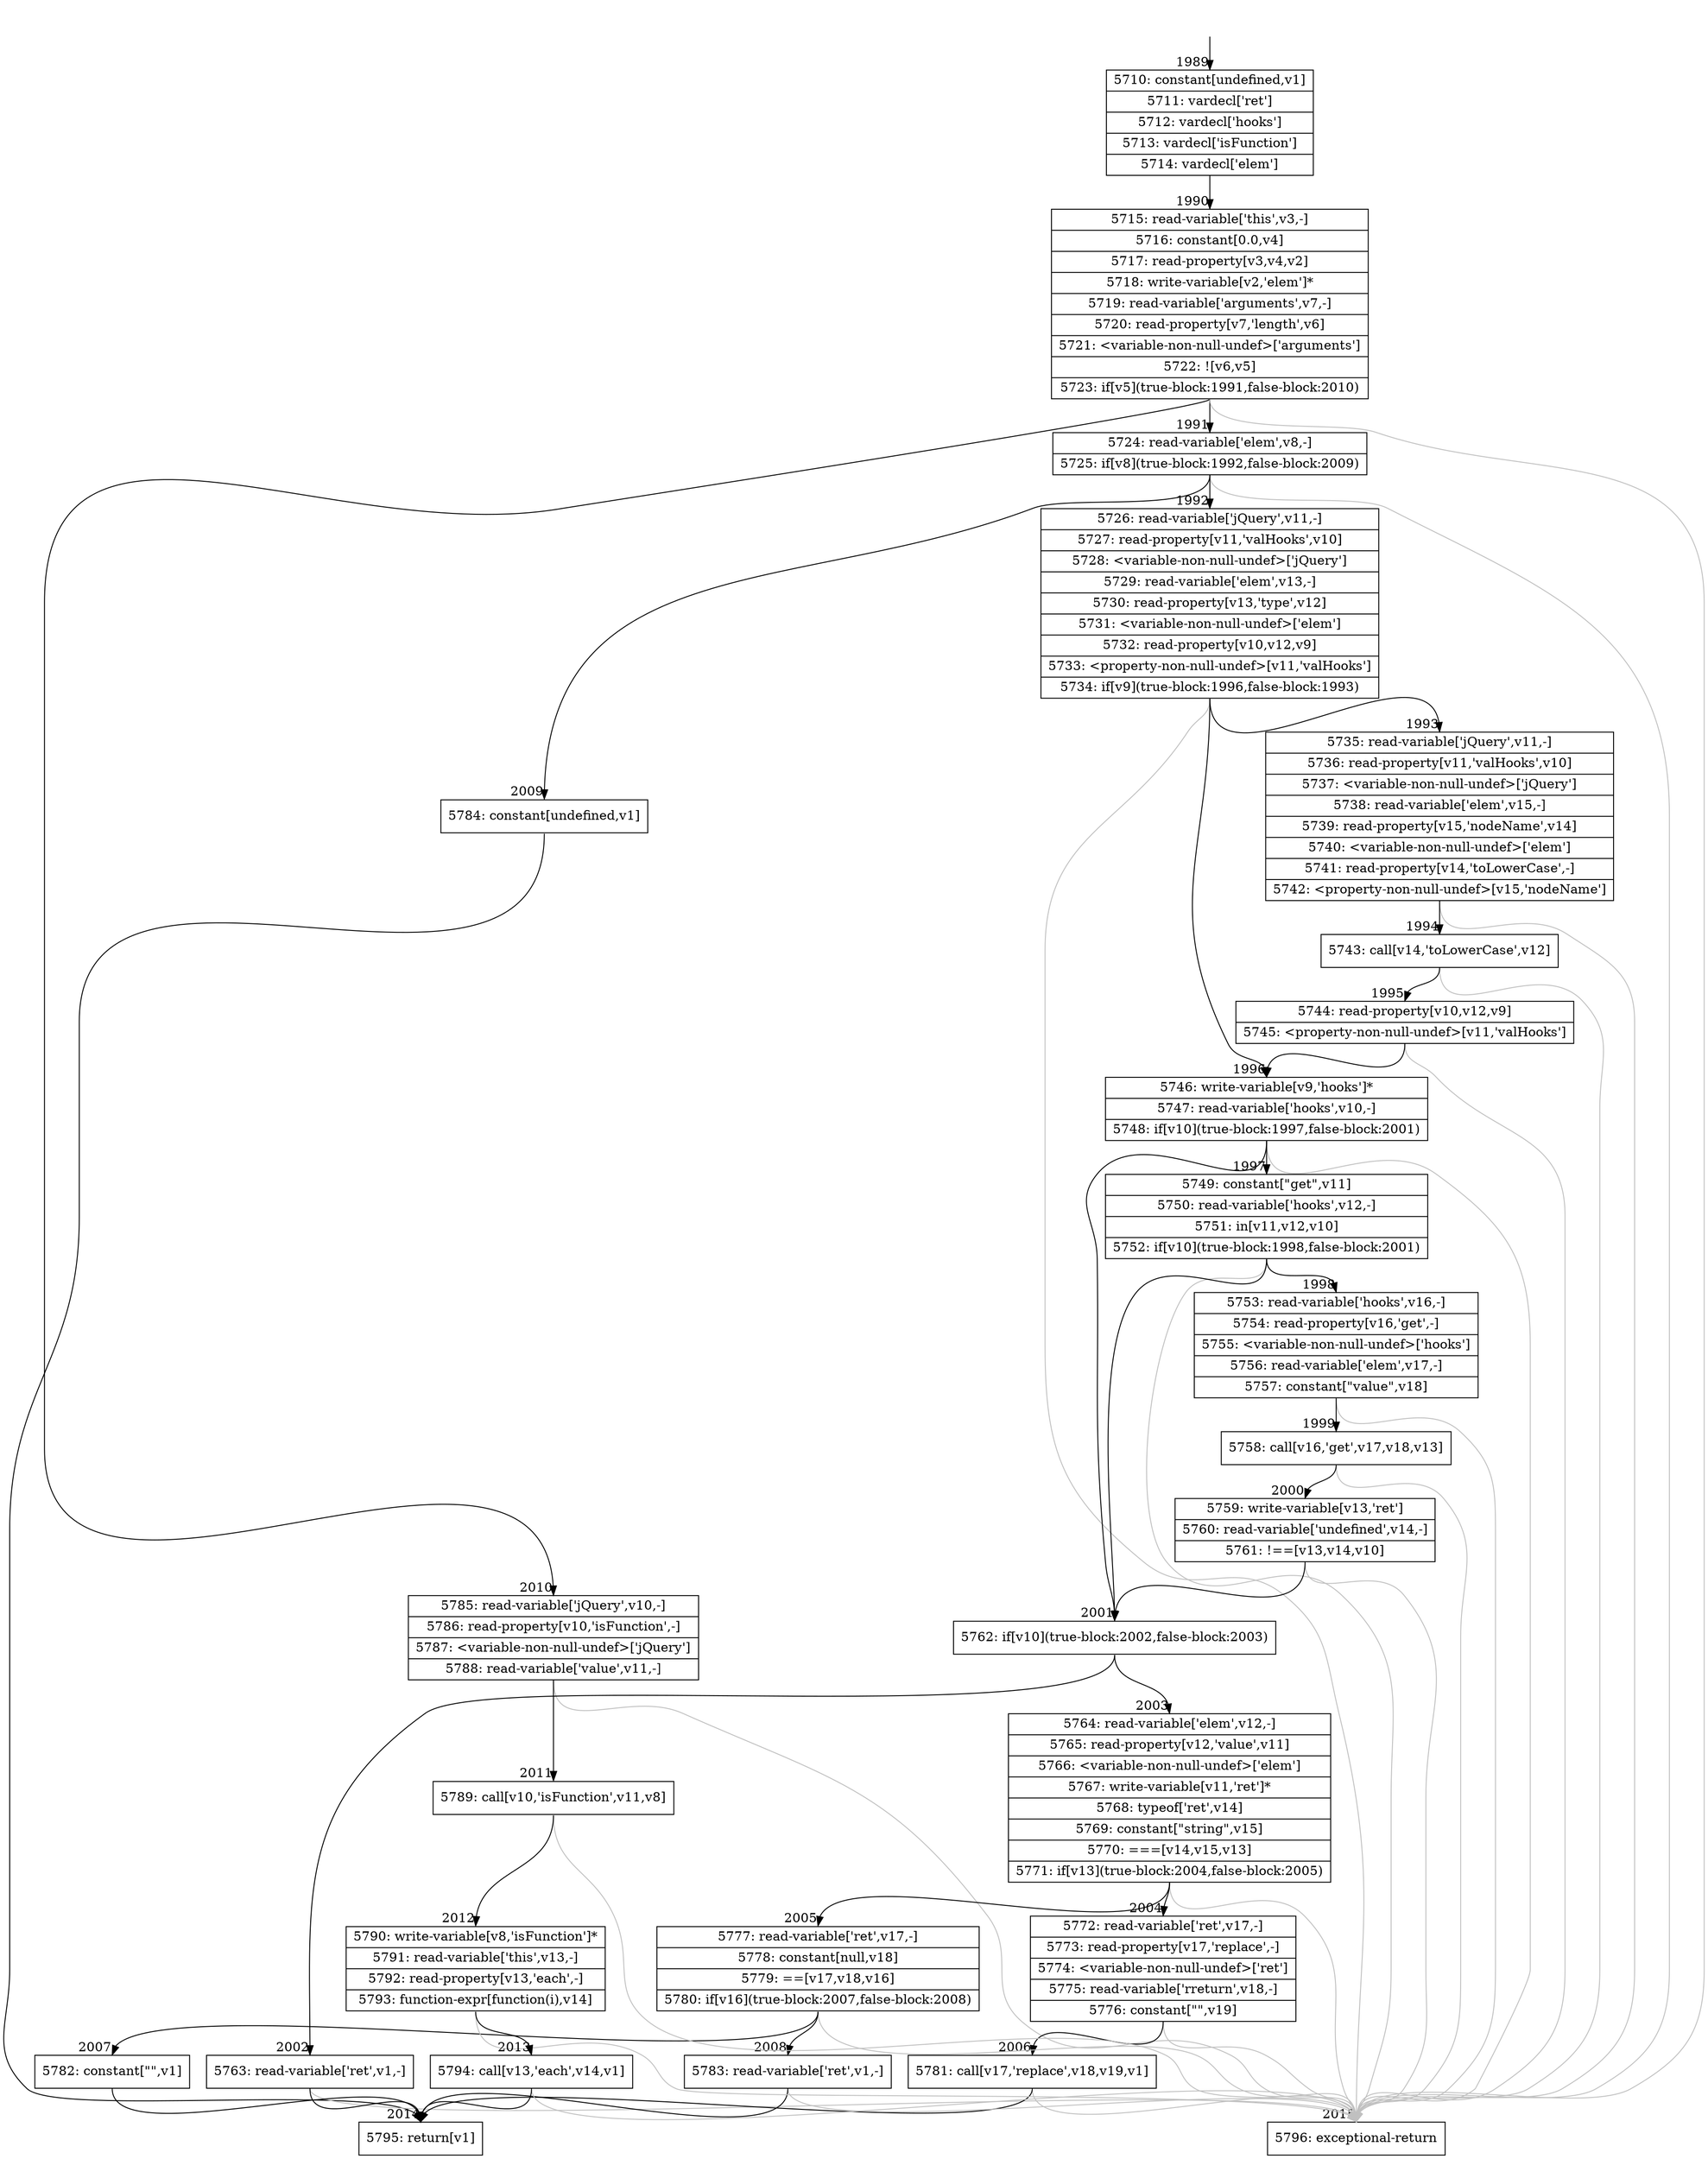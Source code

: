 digraph {
rankdir="TD"
BB_entry137[shape=none,label=""];
BB_entry137 -> BB1989 [tailport=s, headport=n, headlabel="    1989"]
BB1989 [shape=record label="{5710: constant[undefined,v1]|5711: vardecl['ret']|5712: vardecl['hooks']|5713: vardecl['isFunction']|5714: vardecl['elem']}" ] 
BB1989 -> BB1990 [tailport=s, headport=n, headlabel="      1990"]
BB1990 [shape=record label="{5715: read-variable['this',v3,-]|5716: constant[0.0,v4]|5717: read-property[v3,v4,v2]|5718: write-variable[v2,'elem']*|5719: read-variable['arguments',v7,-]|5720: read-property[v7,'length',v6]|5721: \<variable-non-null-undef\>['arguments']|5722: ![v6,v5]|5723: if[v5](true-block:1991,false-block:2010)}" ] 
BB1990 -> BB1991 [tailport=s, headport=n, headlabel="      1991"]
BB1990 -> BB2010 [tailport=s, headport=n, headlabel="      2010"]
BB1990 -> BB2015 [tailport=s, headport=n, color=gray, headlabel="      2015"]
BB1991 [shape=record label="{5724: read-variable['elem',v8,-]|5725: if[v8](true-block:1992,false-block:2009)}" ] 
BB1991 -> BB1992 [tailport=s, headport=n, headlabel="      1992"]
BB1991 -> BB2009 [tailport=s, headport=n, headlabel="      2009"]
BB1991 -> BB2015 [tailport=s, headport=n, color=gray]
BB1992 [shape=record label="{5726: read-variable['jQuery',v11,-]|5727: read-property[v11,'valHooks',v10]|5728: \<variable-non-null-undef\>['jQuery']|5729: read-variable['elem',v13,-]|5730: read-property[v13,'type',v12]|5731: \<variable-non-null-undef\>['elem']|5732: read-property[v10,v12,v9]|5733: \<property-non-null-undef\>[v11,'valHooks']|5734: if[v9](true-block:1996,false-block:1993)}" ] 
BB1992 -> BB1996 [tailport=s, headport=n, headlabel="      1996"]
BB1992 -> BB1993 [tailport=s, headport=n, headlabel="      1993"]
BB1992 -> BB2015 [tailport=s, headport=n, color=gray]
BB1993 [shape=record label="{5735: read-variable['jQuery',v11,-]|5736: read-property[v11,'valHooks',v10]|5737: \<variable-non-null-undef\>['jQuery']|5738: read-variable['elem',v15,-]|5739: read-property[v15,'nodeName',v14]|5740: \<variable-non-null-undef\>['elem']|5741: read-property[v14,'toLowerCase',-]|5742: \<property-non-null-undef\>[v15,'nodeName']}" ] 
BB1993 -> BB1994 [tailport=s, headport=n, headlabel="      1994"]
BB1993 -> BB2015 [tailport=s, headport=n, color=gray]
BB1994 [shape=record label="{5743: call[v14,'toLowerCase',v12]}" ] 
BB1994 -> BB1995 [tailport=s, headport=n, headlabel="      1995"]
BB1994 -> BB2015 [tailport=s, headport=n, color=gray]
BB1995 [shape=record label="{5744: read-property[v10,v12,v9]|5745: \<property-non-null-undef\>[v11,'valHooks']}" ] 
BB1995 -> BB1996 [tailport=s, headport=n]
BB1995 -> BB2015 [tailport=s, headport=n, color=gray]
BB1996 [shape=record label="{5746: write-variable[v9,'hooks']*|5747: read-variable['hooks',v10,-]|5748: if[v10](true-block:1997,false-block:2001)}" ] 
BB1996 -> BB2001 [tailport=s, headport=n, headlabel="      2001"]
BB1996 -> BB1997 [tailport=s, headport=n, headlabel="      1997"]
BB1996 -> BB2015 [tailport=s, headport=n, color=gray]
BB1997 [shape=record label="{5749: constant[\"get\",v11]|5750: read-variable['hooks',v12,-]|5751: in[v11,v12,v10]|5752: if[v10](true-block:1998,false-block:2001)}" ] 
BB1997 -> BB2001 [tailport=s, headport=n]
BB1997 -> BB1998 [tailport=s, headport=n, headlabel="      1998"]
BB1997 -> BB2015 [tailport=s, headport=n, color=gray]
BB1998 [shape=record label="{5753: read-variable['hooks',v16,-]|5754: read-property[v16,'get',-]|5755: \<variable-non-null-undef\>['hooks']|5756: read-variable['elem',v17,-]|5757: constant[\"value\",v18]}" ] 
BB1998 -> BB1999 [tailport=s, headport=n, headlabel="      1999"]
BB1998 -> BB2015 [tailport=s, headport=n, color=gray]
BB1999 [shape=record label="{5758: call[v16,'get',v17,v18,v13]}" ] 
BB1999 -> BB2000 [tailport=s, headport=n, headlabel="      2000"]
BB1999 -> BB2015 [tailport=s, headport=n, color=gray]
BB2000 [shape=record label="{5759: write-variable[v13,'ret']|5760: read-variable['undefined',v14,-]|5761: !==[v13,v14,v10]}" ] 
BB2000 -> BB2001 [tailport=s, headport=n]
BB2000 -> BB2015 [tailport=s, headport=n, color=gray]
BB2001 [shape=record label="{5762: if[v10](true-block:2002,false-block:2003)}" ] 
BB2001 -> BB2002 [tailport=s, headport=n, headlabel="      2002"]
BB2001 -> BB2003 [tailport=s, headport=n, headlabel="      2003"]
BB2002 [shape=record label="{5763: read-variable['ret',v1,-]}" ] 
BB2002 -> BB2014 [tailport=s, headport=n, headlabel="      2014"]
BB2002 -> BB2015 [tailport=s, headport=n, color=gray]
BB2003 [shape=record label="{5764: read-variable['elem',v12,-]|5765: read-property[v12,'value',v11]|5766: \<variable-non-null-undef\>['elem']|5767: write-variable[v11,'ret']*|5768: typeof['ret',v14]|5769: constant[\"string\",v15]|5770: ===[v14,v15,v13]|5771: if[v13](true-block:2004,false-block:2005)}" ] 
BB2003 -> BB2004 [tailport=s, headport=n, headlabel="      2004"]
BB2003 -> BB2005 [tailport=s, headport=n, headlabel="      2005"]
BB2003 -> BB2015 [tailport=s, headport=n, color=gray]
BB2004 [shape=record label="{5772: read-variable['ret',v17,-]|5773: read-property[v17,'replace',-]|5774: \<variable-non-null-undef\>['ret']|5775: read-variable['rreturn',v18,-]|5776: constant[\"\",v19]}" ] 
BB2004 -> BB2006 [tailport=s, headport=n, headlabel="      2006"]
BB2004 -> BB2015 [tailport=s, headport=n, color=gray]
BB2005 [shape=record label="{5777: read-variable['ret',v17,-]|5778: constant[null,v18]|5779: ==[v17,v18,v16]|5780: if[v16](true-block:2007,false-block:2008)}" ] 
BB2005 -> BB2007 [tailport=s, headport=n, headlabel="      2007"]
BB2005 -> BB2008 [tailport=s, headport=n, headlabel="      2008"]
BB2005 -> BB2015 [tailport=s, headport=n, color=gray]
BB2006 [shape=record label="{5781: call[v17,'replace',v18,v19,v1]}" ] 
BB2006 -> BB2014 [tailport=s, headport=n]
BB2006 -> BB2015 [tailport=s, headport=n, color=gray]
BB2007 [shape=record label="{5782: constant[\"\",v1]}" ] 
BB2007 -> BB2014 [tailport=s, headport=n]
BB2008 [shape=record label="{5783: read-variable['ret',v1,-]}" ] 
BB2008 -> BB2014 [tailport=s, headport=n]
BB2008 -> BB2015 [tailport=s, headport=n, color=gray]
BB2009 [shape=record label="{5784: constant[undefined,v1]}" ] 
BB2009 -> BB2014 [tailport=s, headport=n]
BB2010 [shape=record label="{5785: read-variable['jQuery',v10,-]|5786: read-property[v10,'isFunction',-]|5787: \<variable-non-null-undef\>['jQuery']|5788: read-variable['value',v11,-]}" ] 
BB2010 -> BB2011 [tailport=s, headport=n, headlabel="      2011"]
BB2010 -> BB2015 [tailport=s, headport=n, color=gray]
BB2011 [shape=record label="{5789: call[v10,'isFunction',v11,v8]}" ] 
BB2011 -> BB2012 [tailport=s, headport=n, headlabel="      2012"]
BB2011 -> BB2015 [tailport=s, headport=n, color=gray]
BB2012 [shape=record label="{5790: write-variable[v8,'isFunction']*|5791: read-variable['this',v13,-]|5792: read-property[v13,'each',-]|5793: function-expr[function(i),v14]}" ] 
BB2012 -> BB2013 [tailport=s, headport=n, headlabel="      2013"]
BB2012 -> BB2015 [tailport=s, headport=n, color=gray]
BB2013 [shape=record label="{5794: call[v13,'each',v14,v1]}" ] 
BB2013 -> BB2014 [tailport=s, headport=n]
BB2013 -> BB2015 [tailport=s, headport=n, color=gray]
BB2014 [shape=record label="{5795: return[v1]}" ] 
BB2015 [shape=record label="{5796: exceptional-return}" ] 
}
